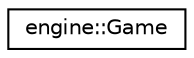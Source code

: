 digraph "Graphical Class Hierarchy"
{
  edge [fontname="Helvetica",fontsize="10",labelfontname="Helvetica",labelfontsize="10"];
  node [fontname="Helvetica",fontsize="10",shape=record];
  rankdir="LR";
  Node1 [label="engine::Game",height=0.2,width=0.4,color="black", fillcolor="white", style="filled",URL="$classengine_1_1_game.html"];
}
